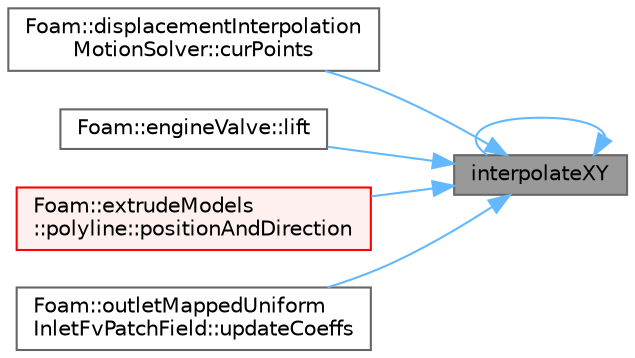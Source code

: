 digraph "interpolateXY"
{
 // LATEX_PDF_SIZE
  bgcolor="transparent";
  edge [fontname=Helvetica,fontsize=10,labelfontname=Helvetica,labelfontsize=10];
  node [fontname=Helvetica,fontsize=10,shape=box,height=0.2,width=0.4];
  rankdir="RL";
  Node1 [id="Node000001",label="interpolateXY",height=0.2,width=0.4,color="gray40", fillcolor="grey60", style="filled", fontcolor="black",tooltip=" "];
  Node1 -> Node2 [id="edge1_Node000001_Node000002",dir="back",color="steelblue1",style="solid",tooltip=" "];
  Node2 [id="Node000002",label="Foam::displacementInterpolation\lMotionSolver::curPoints",height=0.2,width=0.4,color="grey40", fillcolor="white", style="filled",URL="$classFoam_1_1displacementInterpolationMotionSolver.html#a1996b85ae62abe724454832e65fdbfa4",tooltip=" "];
  Node1 -> Node1 [id="edge2_Node000001_Node000001",dir="back",color="steelblue1",style="solid",tooltip=" "];
  Node1 -> Node3 [id="edge3_Node000001_Node000003",dir="back",color="steelblue1",style="solid",tooltip=" "];
  Node3 [id="Node000003",label="Foam::engineValve::lift",height=0.2,width=0.4,color="grey40", fillcolor="white", style="filled",URL="$classFoam_1_1engineValve.html#a3f2011ba1a4551db1639dcc7f6be1586",tooltip=" "];
  Node1 -> Node4 [id="edge4_Node000001_Node000004",dir="back",color="steelblue1",style="solid",tooltip=" "];
  Node4 [id="Node000004",label="Foam::extrudeModels\l::polyline::positionAndDirection",height=0.2,width=0.4,color="red", fillcolor="#FFF0F0", style="filled",URL="$classFoam_1_1extrudeModels_1_1polyline.html#a6aa3b11cf18358a403a1d350d6949a50",tooltip=" "];
  Node1 -> Node6 [id="edge5_Node000001_Node000006",dir="back",color="steelblue1",style="solid",tooltip=" "];
  Node6 [id="Node000006",label="Foam::outletMappedUniform\lInletFvPatchField::updateCoeffs",height=0.2,width=0.4,color="grey40", fillcolor="white", style="filled",URL="$classFoam_1_1outletMappedUniformInletFvPatchField.html#a7e24eafac629d3733181cd942d4c902f",tooltip=" "];
}
